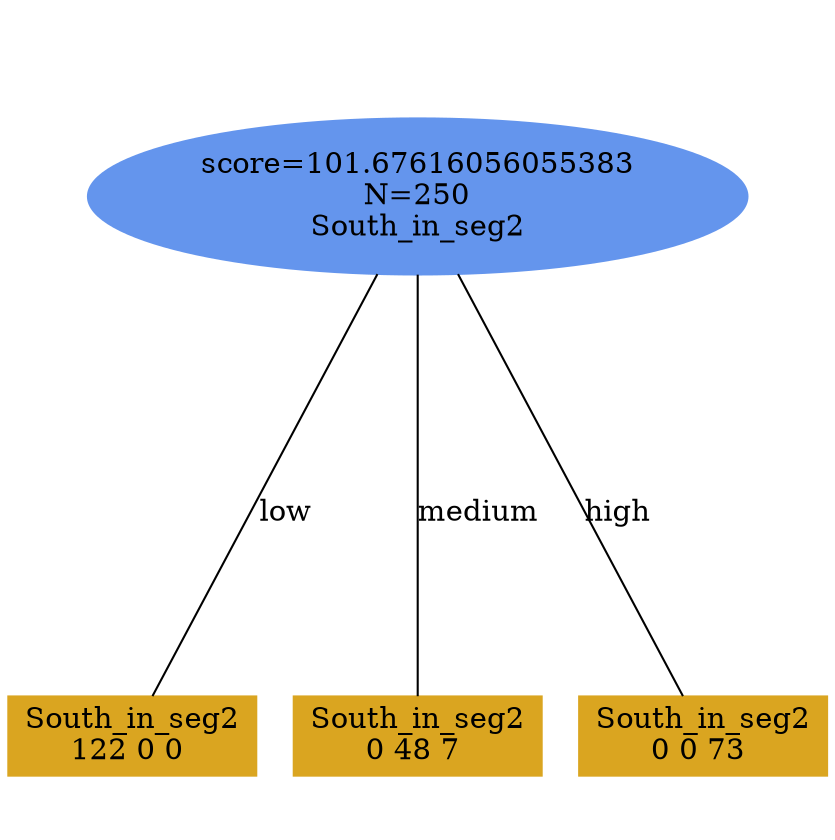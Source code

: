 digraph "DD" {
size = "7.5,10"
ratio=1.0;
center = true;
edge [dir = none];
{ rank = same; node [shape=ellipse, style=filled, color=cornflowerblue];"5214" [label="score=101.67616056055383\nN=250\nSouth_in_seg2"];}
{ rank = same; node [shape=box, style=filled, color=goldenrod];"5215" [label="South_in_seg2\n122 0 0 "];}
{ rank = same; node [shape=box, style=filled, color=goldenrod];"5216" [label="South_in_seg2\n0 48 7 "];}
{ rank = same; node [shape=box, style=filled, color=goldenrod];"5217" [label="South_in_seg2\n0 0 73 "];}
"5214" -> "5215" [label = "low"];
"5214" -> "5216" [label = "medium"];
"5214" -> "5217" [label = "high"];

}